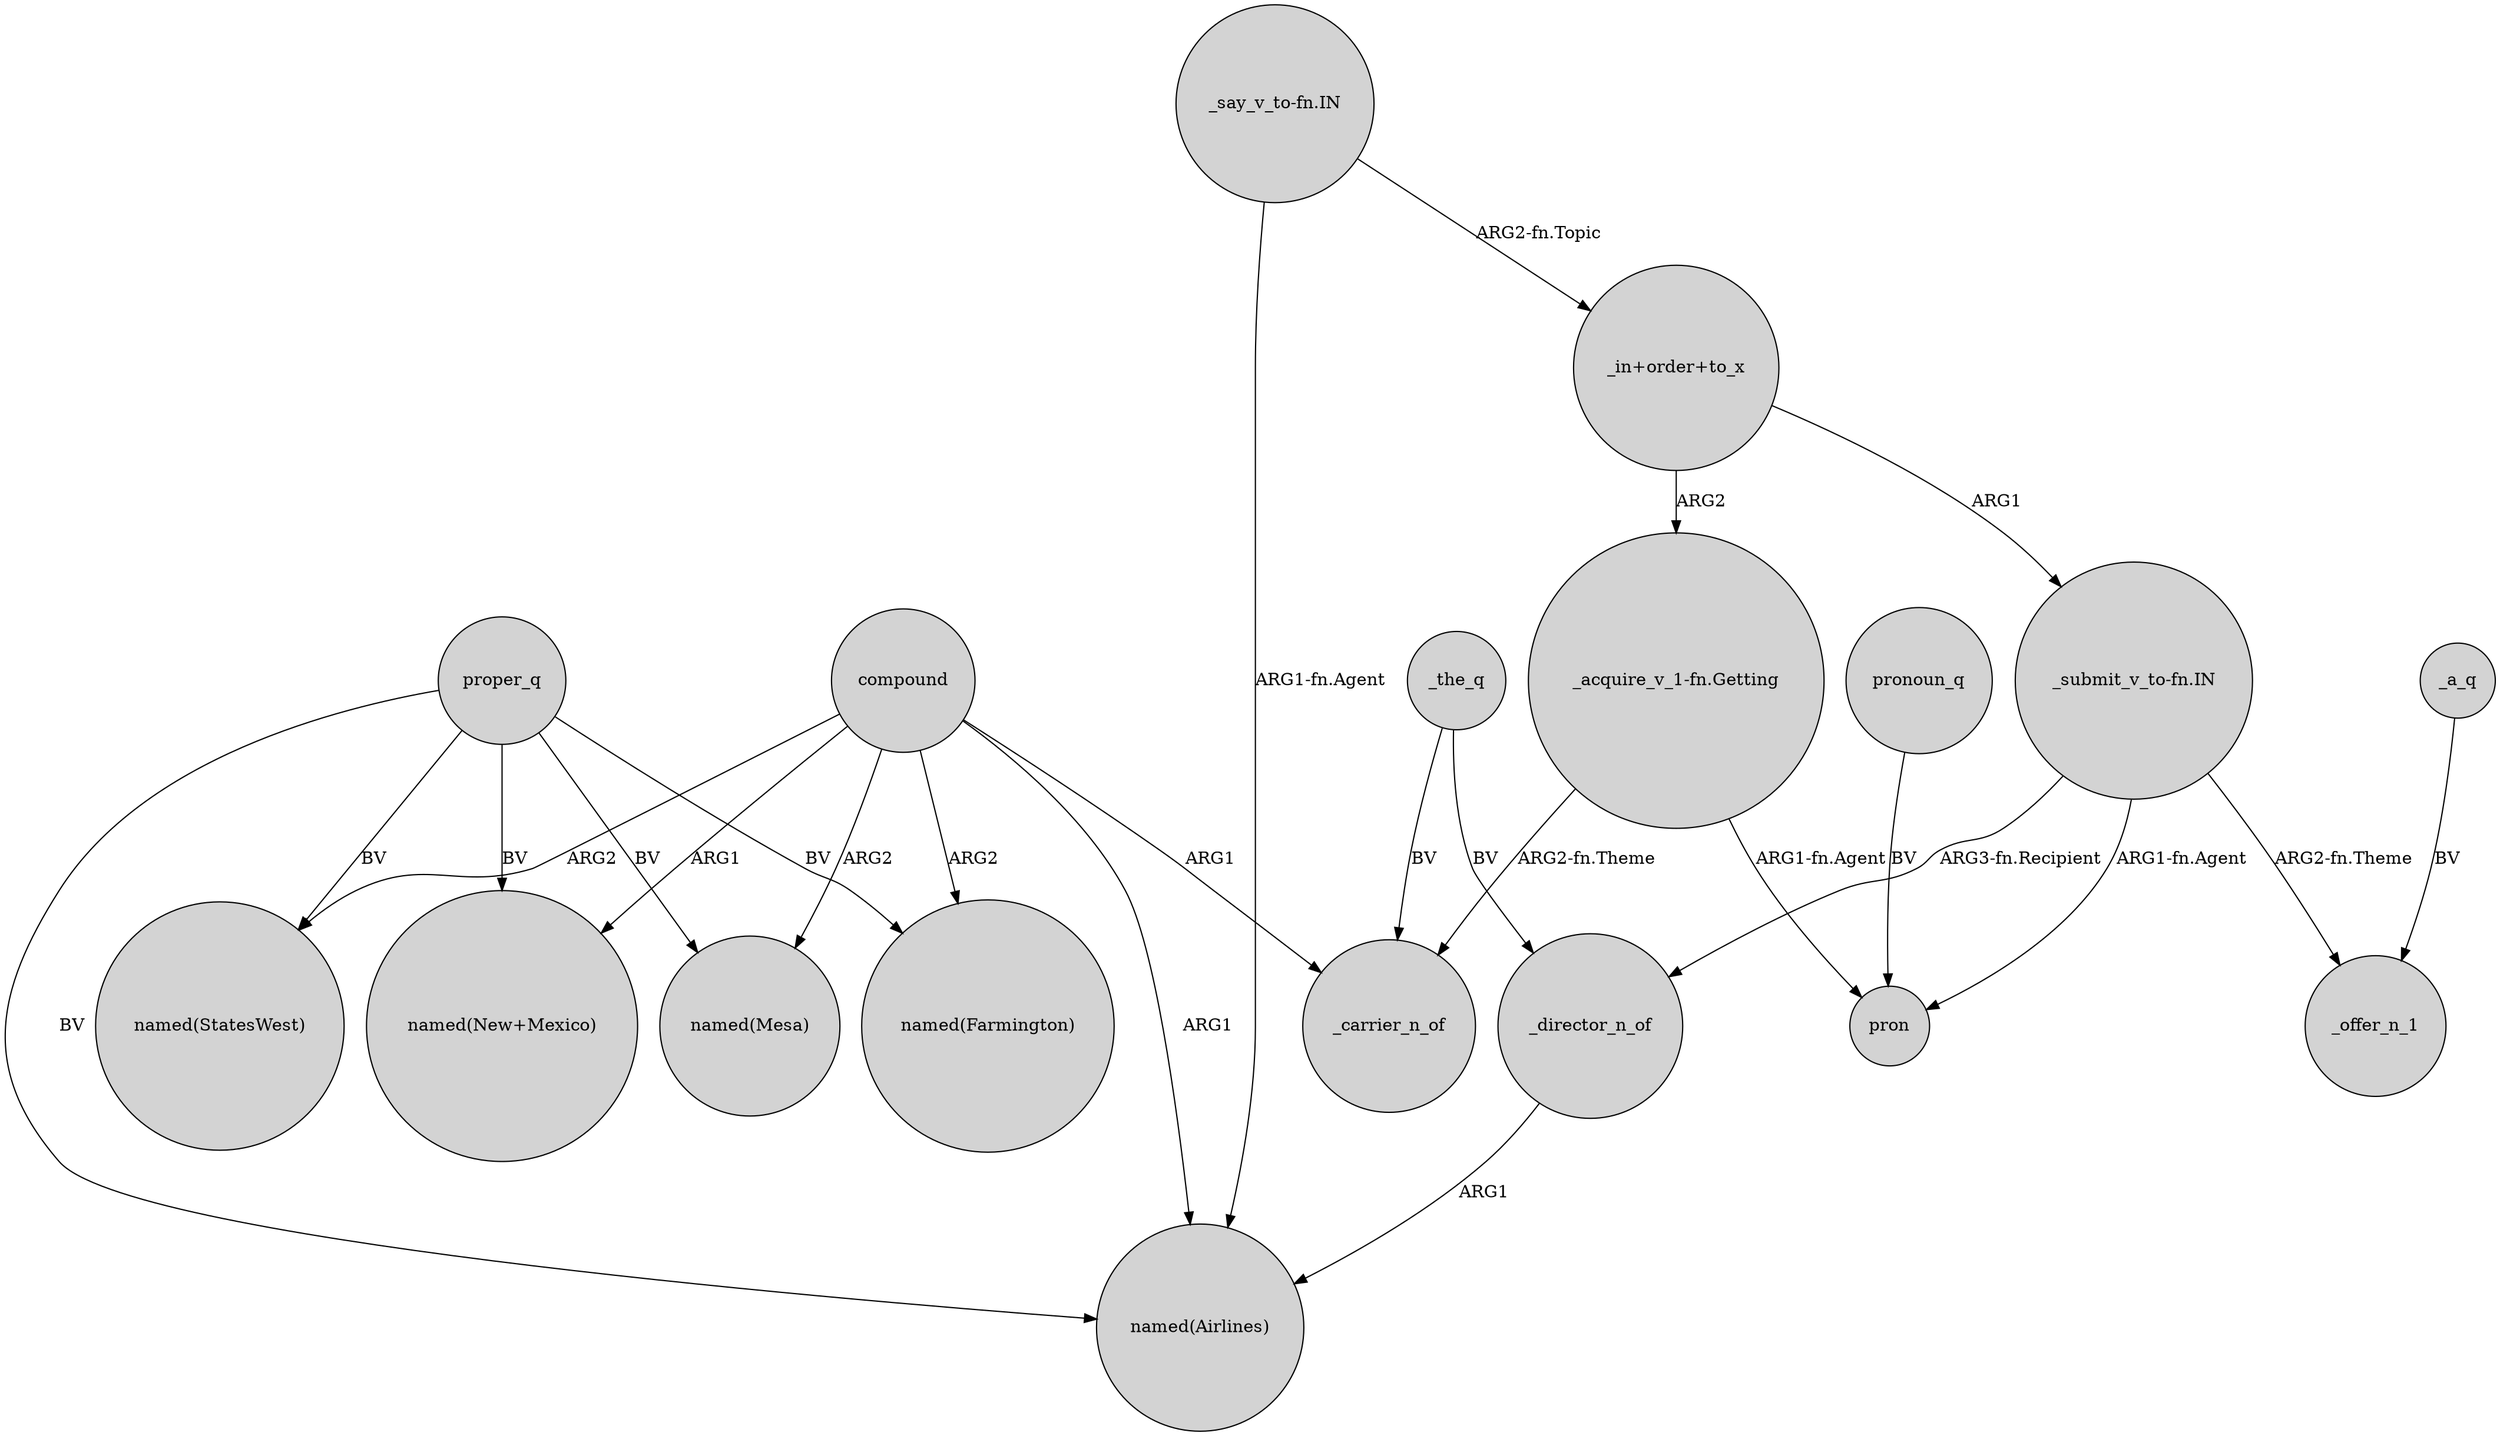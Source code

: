 digraph {
	node [shape=circle style=filled]
	"_submit_v_to-fn.IN" -> _director_n_of [label="ARG3-fn.Recipient"]
	proper_q -> "named(StatesWest)" [label=BV]
	_the_q -> _carrier_n_of [label=BV]
	"_acquire_v_1-fn.Getting" -> _carrier_n_of [label="ARG2-fn.Theme"]
	_a_q -> _offer_n_1 [label=BV]
	compound -> "named(StatesWest)" [label=ARG2]
	compound -> "named(New+Mexico)" [label=ARG1]
	compound -> "named(Airlines)" [label=ARG1]
	compound -> _carrier_n_of [label=ARG1]
	_director_n_of -> "named(Airlines)" [label=ARG1]
	proper_q -> "named(Mesa)" [label=BV]
	"_say_v_to-fn.IN" -> "_in+order+to_x" [label="ARG2-fn.Topic"]
	"_acquire_v_1-fn.Getting" -> pron [label="ARG1-fn.Agent"]
	"_in+order+to_x" -> "_acquire_v_1-fn.Getting" [label=ARG2]
	pronoun_q -> pron [label=BV]
	compound -> "named(Farmington)" [label=ARG2]
	compound -> "named(Mesa)" [label=ARG2]
	proper_q -> "named(Airlines)" [label=BV]
	_the_q -> _director_n_of [label=BV]
	"_say_v_to-fn.IN" -> "named(Airlines)" [label="ARG1-fn.Agent"]
	"_submit_v_to-fn.IN" -> _offer_n_1 [label="ARG2-fn.Theme"]
	"_in+order+to_x" -> "_submit_v_to-fn.IN" [label=ARG1]
	"_submit_v_to-fn.IN" -> pron [label="ARG1-fn.Agent"]
	proper_q -> "named(Farmington)" [label=BV]
	proper_q -> "named(New+Mexico)" [label=BV]
}
